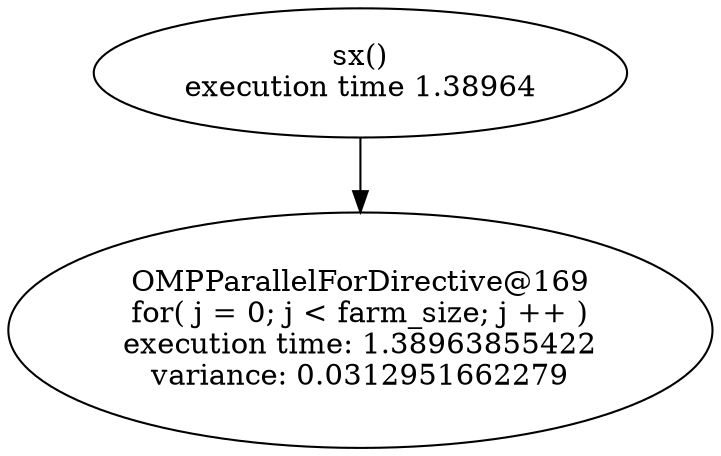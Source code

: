 digraph G {
	node [label="\N"];
	graph [bb="0,0,338,212"];
	167 [label="sx()\nexecution time 1.38964", root=167, pos="169,181", width="3.5556", height="0.86111"];
	169 [label="OMPParallelForDirective@169\nfor( j = 0; j < farm_size; j ++ )\nexecution time: 1.38963855422\nvariance: 0.0312951662279", root=167, pos="169,57", width="4.6944", height="1.5694"];
	167 -> 169 [pos="e,169,113.87 169,149.71 169,141.79 169,132.97 169,124.01"];
}
